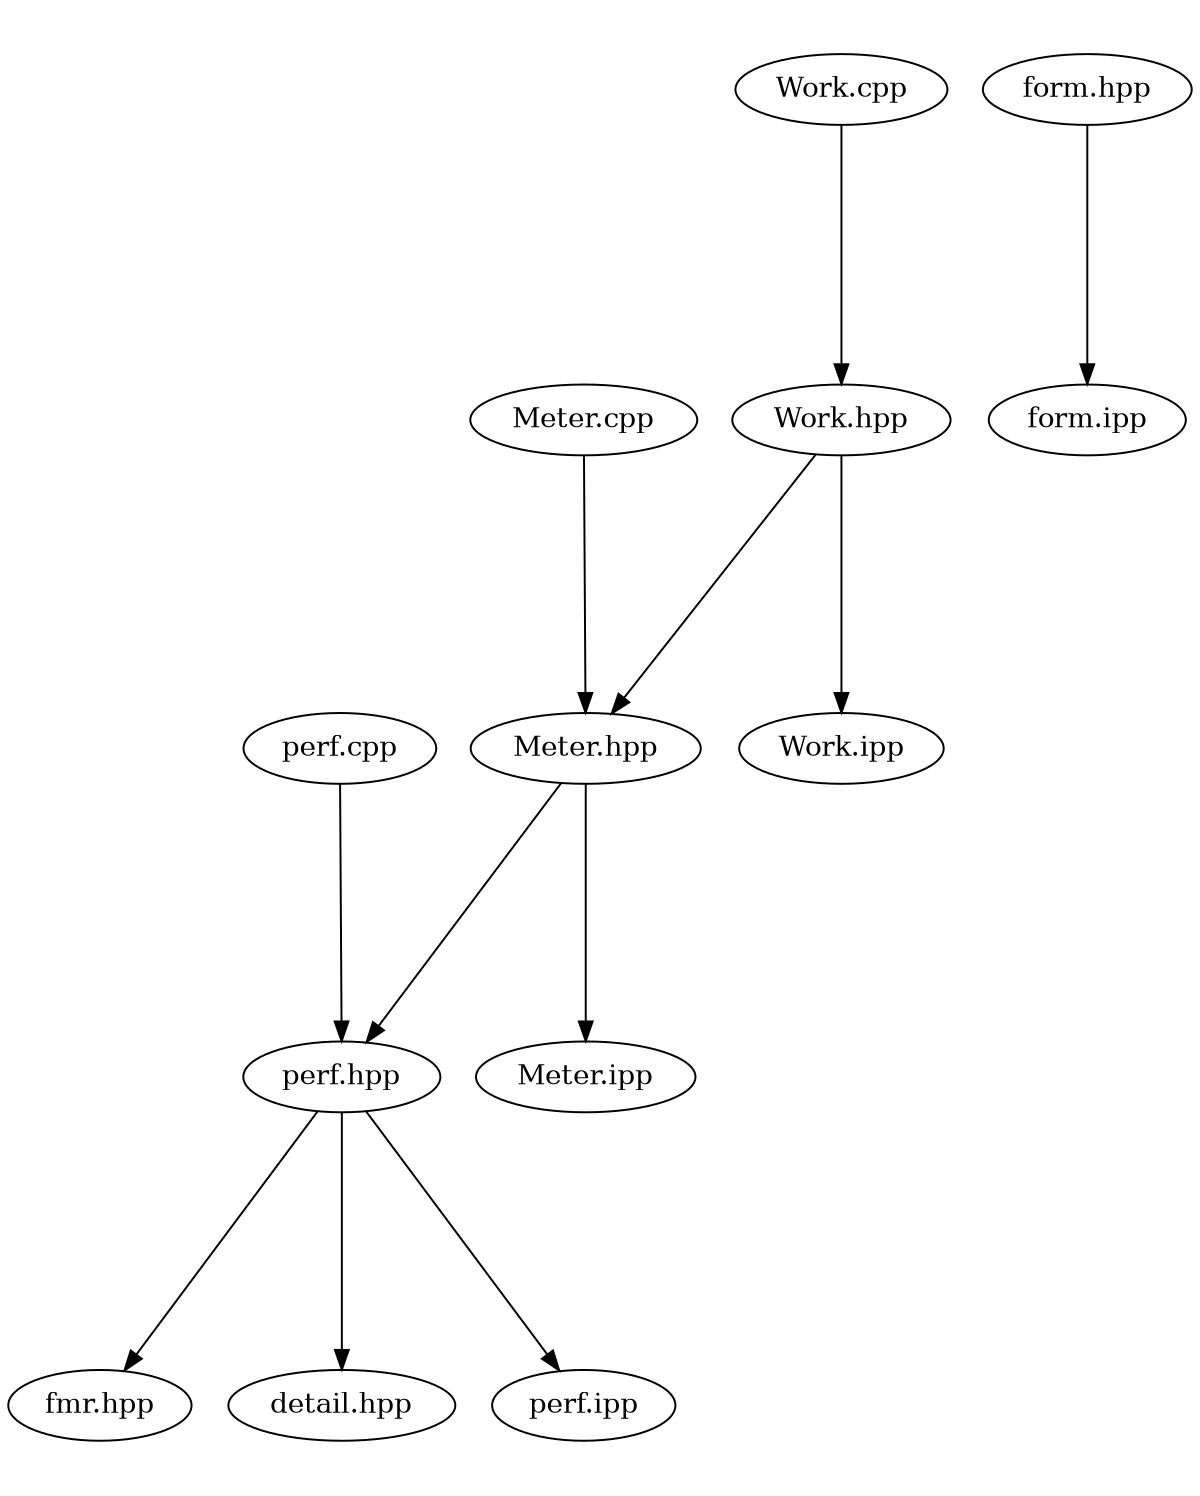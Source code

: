 digraph "source tree" {
    overlap=scale;
    size="8,10";
    ratio="fill";
    fontsize="16";
    fontname="Helvetica";
	clusterrank="local";
	"Meter.hpp" -> "perf.hpp"
	"perf.hpp" -> "fmr.hpp"
	"perf.cpp" -> "perf.hpp"
	"perf.hpp" -> "detail.hpp"
	"Work.hpp" -> "Meter.hpp"
	"Work.cpp" -> "Work.hpp"
	"Meter.cpp" -> "Meter.hpp"
	"Work.hpp" -> "Work.ipp"
	"Meter.hpp" -> "Meter.ipp"
	"perf.hpp" -> "perf.ipp"
	"form.hpp" -> "form.ipp"
}
